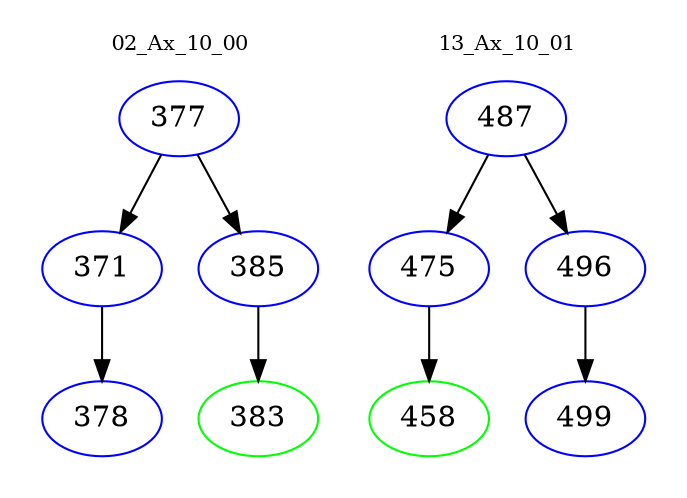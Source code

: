 digraph{
subgraph cluster_0 {
color = white
label = "02_Ax_10_00";
fontsize=10;
T0_377 [label="377", color="blue"]
T0_377 -> T0_371 [color="black"]
T0_371 [label="371", color="blue"]
T0_371 -> T0_378 [color="black"]
T0_378 [label="378", color="blue"]
T0_377 -> T0_385 [color="black"]
T0_385 [label="385", color="blue"]
T0_385 -> T0_383 [color="black"]
T0_383 [label="383", color="green"]
}
subgraph cluster_1 {
color = white
label = "13_Ax_10_01";
fontsize=10;
T1_487 [label="487", color="blue"]
T1_487 -> T1_475 [color="black"]
T1_475 [label="475", color="blue"]
T1_475 -> T1_458 [color="black"]
T1_458 [label="458", color="green"]
T1_487 -> T1_496 [color="black"]
T1_496 [label="496", color="blue"]
T1_496 -> T1_499 [color="black"]
T1_499 [label="499", color="blue"]
}
}
